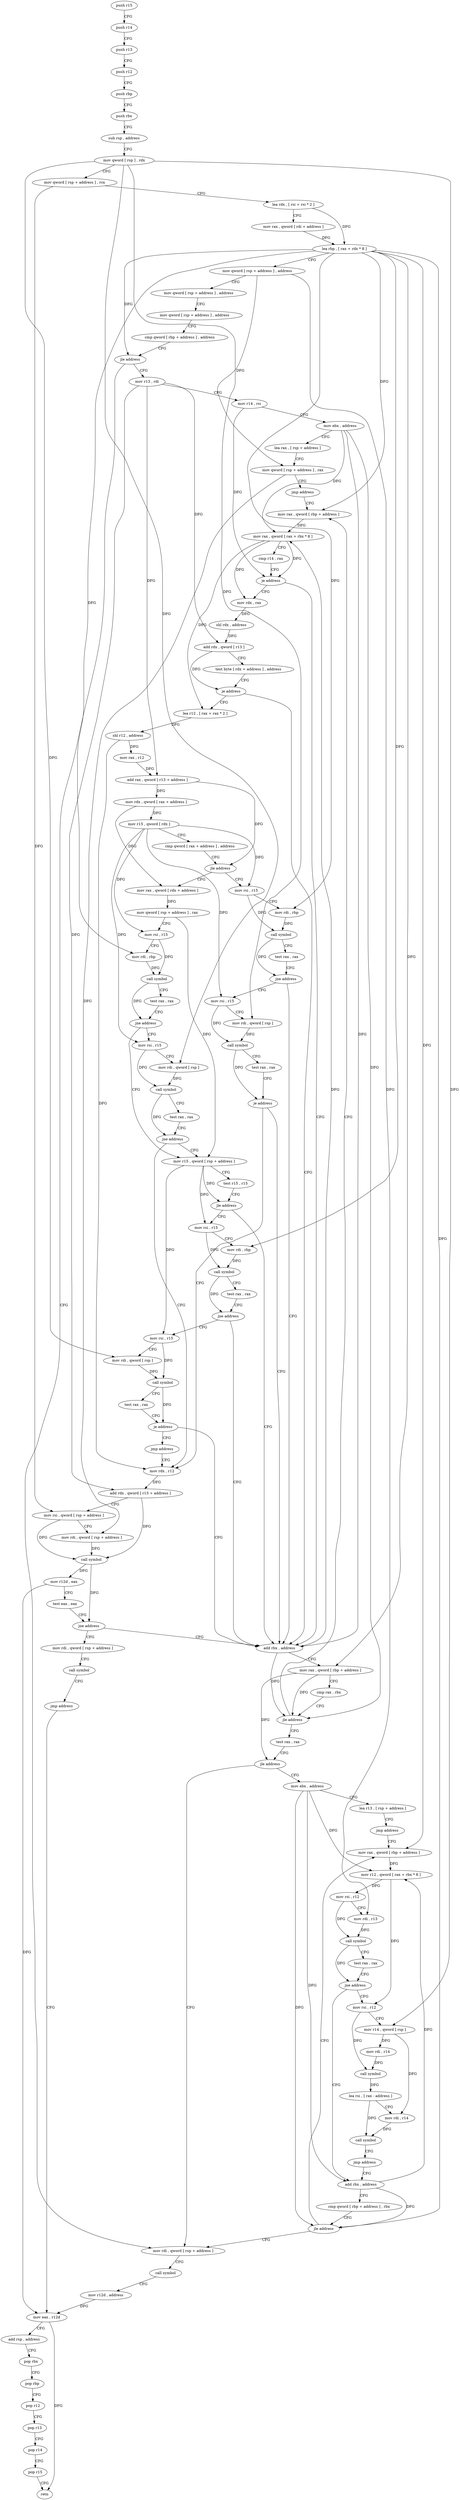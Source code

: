 digraph "func" {
"4241846" [label = "push r15" ]
"4241848" [label = "push r14" ]
"4241850" [label = "push r13" ]
"4241852" [label = "push r12" ]
"4241854" [label = "push rbp" ]
"4241855" [label = "push rbx" ]
"4241856" [label = "sub rsp , address" ]
"4241860" [label = "mov qword [ rsp ] , rdx" ]
"4241864" [label = "mov qword [ rsp + address ] , rcx" ]
"4241869" [label = "lea rdx , [ rsi + rsi * 2 ]" ]
"4241873" [label = "mov rax , qword [ rdi + address ]" ]
"4241877" [label = "lea rbp , [ rax + rdx * 8 ]" ]
"4241881" [label = "mov qword [ rsp + address ] , address" ]
"4241890" [label = "mov qword [ rsp + address ] , address" ]
"4241899" [label = "mov qword [ rsp + address ] , address" ]
"4241908" [label = "cmp qword [ rbp + address ] , address" ]
"4241913" [label = "jle address" ]
"4242033" [label = "mov rdi , qword [ rsp + address ]" ]
"4241915" [label = "mov r13 , rdi" ]
"4242038" [label = "call symbol" ]
"4242043" [label = "mov r12d , address" ]
"4242049" [label = "mov eax , r12d" ]
"4241918" [label = "mov r14 , rsi" ]
"4241921" [label = "mov ebx , address" ]
"4241926" [label = "lea rax , [ rsp + address ]" ]
"4241931" [label = "mov qword [ rsp + address ] , rax" ]
"4241936" [label = "jmp address" ]
"4242150" [label = "mov rax , qword [ rbp + address ]" ]
"4242154" [label = "mov rax , qword [ rax + rbx * 8 ]" ]
"4242158" [label = "cmp r14 , rax" ]
"4242161" [label = "je address" ]
"4242133" [label = "add rbx , address" ]
"4242163" [label = "mov rdx , rax" ]
"4242137" [label = "mov rax , qword [ rbp + address ]" ]
"4242141" [label = "cmp rax , rbx" ]
"4242144" [label = "jle address" ]
"4241953" [label = "test rax , rax" ]
"4242166" [label = "shl rdx , address" ]
"4242170" [label = "add rdx , qword [ r13 ]" ]
"4242174" [label = "test byte [ rdx + address ] , address" ]
"4242178" [label = "je address" ]
"4242180" [label = "lea r12 , [ rax + rax * 2 ]" ]
"4241956" [label = "jle address" ]
"4241958" [label = "mov ebx , address" ]
"4242184" [label = "shl r12 , address" ]
"4242188" [label = "mov rax , r12" ]
"4242191" [label = "add rax , qword [ r13 + address ]" ]
"4242195" [label = "mov rdx , qword [ rax + address ]" ]
"4242199" [label = "mov r15 , qword [ rdx ]" ]
"4242202" [label = "cmp qword [ rax + address ] , address" ]
"4242207" [label = "jle address" ]
"4242067" [label = "mov rsi , r15" ]
"4242213" [label = "mov rax , qword [ rdx + address ]" ]
"4241963" [label = "lea r13 , [ rsp + address ]" ]
"4241968" [label = "jmp address" ]
"4241980" [label = "mov rax , qword [ rbp + address ]" ]
"4242070" [label = "mov rdi , rbp" ]
"4242073" [label = "call symbol" ]
"4242078" [label = "test rax , rax" ]
"4242081" [label = "jne address" ]
"4242083" [label = "mov rsi , r15" ]
"4242217" [label = "mov qword [ rsp + address ] , rax" ]
"4242222" [label = "mov rsi , r15" ]
"4242225" [label = "mov rdi , rbp" ]
"4242228" [label = "call symbol" ]
"4242233" [label = "test rax , rax" ]
"4242236" [label = "jne address" ]
"4242259" [label = "mov r15 , qword [ rsp + address ]" ]
"4242238" [label = "mov rsi , r15" ]
"4241984" [label = "mov r12 , qword [ rax + rbx * 8 ]" ]
"4241988" [label = "mov rsi , r12" ]
"4241991" [label = "mov rdi , r13" ]
"4241994" [label = "call symbol" ]
"4241999" [label = "test rax , rax" ]
"4242002" [label = "jne address" ]
"4241970" [label = "add rbx , address" ]
"4242004" [label = "mov rsi , r12" ]
"4242086" [label = "mov rdi , qword [ rsp ]" ]
"4242090" [label = "call symbol" ]
"4242095" [label = "test rax , rax" ]
"4242098" [label = "je address" ]
"4242100" [label = "mov rdx , r12" ]
"4242264" [label = "test r15 , r15" ]
"4242267" [label = "jle address" ]
"4242273" [label = "mov rsi , r15" ]
"4242241" [label = "mov rdi , qword [ rsp ]" ]
"4242245" [label = "call symbol" ]
"4242250" [label = "test rax , rax" ]
"4242253" [label = "jne address" ]
"4241974" [label = "cmp qword [ rbp + address ] , rbx" ]
"4241978" [label = "jle address" ]
"4242007" [label = "mov r14 , qword [ rsp ]" ]
"4242011" [label = "mov rdi , r14" ]
"4242014" [label = "call symbol" ]
"4242019" [label = "lea rsi , [ rax - address ]" ]
"4242023" [label = "mov rdi , r14" ]
"4242026" [label = "call symbol" ]
"4242031" [label = "jmp address" ]
"4242103" [label = "add rdx , qword [ r13 + address ]" ]
"4242107" [label = "mov rsi , qword [ rsp + address ]" ]
"4242112" [label = "mov rdi , qword [ rsp + address ]" ]
"4242117" [label = "call symbol" ]
"4242122" [label = "mov r12d , eax" ]
"4242125" [label = "test eax , eax" ]
"4242127" [label = "jne address" ]
"4241941" [label = "mov rdi , qword [ rsp + address ]" ]
"4242276" [label = "mov rdi , rbp" ]
"4242279" [label = "call symbol" ]
"4242284" [label = "test rax , rax" ]
"4242287" [label = "jne address" ]
"4242293" [label = "mov rsi , r15" ]
"4241946" [label = "call symbol" ]
"4241951" [label = "jmp address" ]
"4242296" [label = "mov rdi , qword [ rsp ]" ]
"4242300" [label = "call symbol" ]
"4242305" [label = "test rax , rax" ]
"4242308" [label = "je address" ]
"4242314" [label = "jmp address" ]
"4242052" [label = "add rsp , address" ]
"4242056" [label = "pop rbx" ]
"4242057" [label = "pop rbp" ]
"4242058" [label = "pop r12" ]
"4242060" [label = "pop r13" ]
"4242062" [label = "pop r14" ]
"4242064" [label = "pop r15" ]
"4242066" [label = "retn" ]
"4241846" -> "4241848" [ label = "CFG" ]
"4241848" -> "4241850" [ label = "CFG" ]
"4241850" -> "4241852" [ label = "CFG" ]
"4241852" -> "4241854" [ label = "CFG" ]
"4241854" -> "4241855" [ label = "CFG" ]
"4241855" -> "4241856" [ label = "CFG" ]
"4241856" -> "4241860" [ label = "CFG" ]
"4241860" -> "4241864" [ label = "CFG" ]
"4241860" -> "4242086" [ label = "DFG" ]
"4241860" -> "4242241" [ label = "DFG" ]
"4241860" -> "4242007" [ label = "DFG" ]
"4241860" -> "4242296" [ label = "DFG" ]
"4241864" -> "4241869" [ label = "CFG" ]
"4241864" -> "4242107" [ label = "DFG" ]
"4241869" -> "4241873" [ label = "CFG" ]
"4241869" -> "4241877" [ label = "DFG" ]
"4241873" -> "4241877" [ label = "DFG" ]
"4241877" -> "4241881" [ label = "CFG" ]
"4241877" -> "4241913" [ label = "DFG" ]
"4241877" -> "4242150" [ label = "DFG" ]
"4241877" -> "4242137" [ label = "DFG" ]
"4241877" -> "4242070" [ label = "DFG" ]
"4241877" -> "4242225" [ label = "DFG" ]
"4241877" -> "4241980" [ label = "DFG" ]
"4241877" -> "4241978" [ label = "DFG" ]
"4241877" -> "4242276" [ label = "DFG" ]
"4241881" -> "4241890" [ label = "CFG" ]
"4241881" -> "4241931" [ label = "DFG" ]
"4241881" -> "4241991" [ label = "DFG" ]
"4241890" -> "4241899" [ label = "CFG" ]
"4241899" -> "4241908" [ label = "CFG" ]
"4241908" -> "4241913" [ label = "CFG" ]
"4241913" -> "4242033" [ label = "CFG" ]
"4241913" -> "4241915" [ label = "CFG" ]
"4242033" -> "4242038" [ label = "CFG" ]
"4241915" -> "4241918" [ label = "CFG" ]
"4241915" -> "4242170" [ label = "DFG" ]
"4241915" -> "4242191" [ label = "DFG" ]
"4241915" -> "4242103" [ label = "DFG" ]
"4242038" -> "4242043" [ label = "CFG" ]
"4242043" -> "4242049" [ label = "DFG" ]
"4242049" -> "4242052" [ label = "CFG" ]
"4242049" -> "4242066" [ label = "DFG" ]
"4241918" -> "4241921" [ label = "CFG" ]
"4241918" -> "4242161" [ label = "DFG" ]
"4241921" -> "4241926" [ label = "CFG" ]
"4241921" -> "4242154" [ label = "DFG" ]
"4241921" -> "4242133" [ label = "DFG" ]
"4241921" -> "4242144" [ label = "DFG" ]
"4241926" -> "4241931" [ label = "CFG" ]
"4241931" -> "4241936" [ label = "CFG" ]
"4241931" -> "4242112" [ label = "DFG" ]
"4241936" -> "4242150" [ label = "CFG" ]
"4242150" -> "4242154" [ label = "DFG" ]
"4242154" -> "4242158" [ label = "CFG" ]
"4242154" -> "4242161" [ label = "DFG" ]
"4242154" -> "4242163" [ label = "DFG" ]
"4242154" -> "4242180" [ label = "DFG" ]
"4242158" -> "4242161" [ label = "CFG" ]
"4242161" -> "4242133" [ label = "CFG" ]
"4242161" -> "4242163" [ label = "CFG" ]
"4242133" -> "4242137" [ label = "CFG" ]
"4242133" -> "4242154" [ label = "DFG" ]
"4242133" -> "4242144" [ label = "DFG" ]
"4242163" -> "4242166" [ label = "DFG" ]
"4242137" -> "4242141" [ label = "CFG" ]
"4242137" -> "4242144" [ label = "DFG" ]
"4242137" -> "4241956" [ label = "DFG" ]
"4242141" -> "4242144" [ label = "CFG" ]
"4242144" -> "4241953" [ label = "CFG" ]
"4242144" -> "4242150" [ label = "CFG" ]
"4241953" -> "4241956" [ label = "CFG" ]
"4242166" -> "4242170" [ label = "DFG" ]
"4242170" -> "4242174" [ label = "CFG" ]
"4242170" -> "4242178" [ label = "DFG" ]
"4242174" -> "4242178" [ label = "CFG" ]
"4242178" -> "4242133" [ label = "CFG" ]
"4242178" -> "4242180" [ label = "CFG" ]
"4242180" -> "4242184" [ label = "DFG" ]
"4241956" -> "4242033" [ label = "CFG" ]
"4241956" -> "4241958" [ label = "CFG" ]
"4241958" -> "4241963" [ label = "CFG" ]
"4241958" -> "4241984" [ label = "DFG" ]
"4241958" -> "4241970" [ label = "DFG" ]
"4241958" -> "4241978" [ label = "DFG" ]
"4242184" -> "4242188" [ label = "DFG" ]
"4242184" -> "4242100" [ label = "DFG" ]
"4242188" -> "4242191" [ label = "DFG" ]
"4242191" -> "4242195" [ label = "DFG" ]
"4242191" -> "4242207" [ label = "DFG" ]
"4242195" -> "4242199" [ label = "DFG" ]
"4242195" -> "4242213" [ label = "DFG" ]
"4242199" -> "4242202" [ label = "CFG" ]
"4242199" -> "4242067" [ label = "DFG" ]
"4242199" -> "4242222" [ label = "DFG" ]
"4242199" -> "4242083" [ label = "DFG" ]
"4242199" -> "4242238" [ label = "DFG" ]
"4242202" -> "4242207" [ label = "CFG" ]
"4242207" -> "4242067" [ label = "CFG" ]
"4242207" -> "4242213" [ label = "CFG" ]
"4242067" -> "4242070" [ label = "CFG" ]
"4242067" -> "4242073" [ label = "DFG" ]
"4242213" -> "4242217" [ label = "DFG" ]
"4241963" -> "4241968" [ label = "CFG" ]
"4241968" -> "4241980" [ label = "CFG" ]
"4241980" -> "4241984" [ label = "DFG" ]
"4242070" -> "4242073" [ label = "DFG" ]
"4242073" -> "4242078" [ label = "CFG" ]
"4242073" -> "4242081" [ label = "DFG" ]
"4242078" -> "4242081" [ label = "CFG" ]
"4242081" -> "4242133" [ label = "CFG" ]
"4242081" -> "4242083" [ label = "CFG" ]
"4242083" -> "4242086" [ label = "CFG" ]
"4242083" -> "4242090" [ label = "DFG" ]
"4242217" -> "4242222" [ label = "CFG" ]
"4242217" -> "4242259" [ label = "DFG" ]
"4242222" -> "4242225" [ label = "CFG" ]
"4242222" -> "4242228" [ label = "DFG" ]
"4242225" -> "4242228" [ label = "DFG" ]
"4242228" -> "4242233" [ label = "CFG" ]
"4242228" -> "4242236" [ label = "DFG" ]
"4242233" -> "4242236" [ label = "CFG" ]
"4242236" -> "4242259" [ label = "CFG" ]
"4242236" -> "4242238" [ label = "CFG" ]
"4242259" -> "4242264" [ label = "CFG" ]
"4242259" -> "4242267" [ label = "DFG" ]
"4242259" -> "4242273" [ label = "DFG" ]
"4242259" -> "4242293" [ label = "DFG" ]
"4242238" -> "4242241" [ label = "CFG" ]
"4242238" -> "4242245" [ label = "DFG" ]
"4241984" -> "4241988" [ label = "DFG" ]
"4241984" -> "4242004" [ label = "DFG" ]
"4241988" -> "4241991" [ label = "CFG" ]
"4241988" -> "4241994" [ label = "DFG" ]
"4241991" -> "4241994" [ label = "DFG" ]
"4241994" -> "4241999" [ label = "CFG" ]
"4241994" -> "4242002" [ label = "DFG" ]
"4241999" -> "4242002" [ label = "CFG" ]
"4242002" -> "4241970" [ label = "CFG" ]
"4242002" -> "4242004" [ label = "CFG" ]
"4241970" -> "4241974" [ label = "CFG" ]
"4241970" -> "4241984" [ label = "DFG" ]
"4241970" -> "4241978" [ label = "DFG" ]
"4242004" -> "4242007" [ label = "CFG" ]
"4242004" -> "4242014" [ label = "DFG" ]
"4242086" -> "4242090" [ label = "DFG" ]
"4242090" -> "4242095" [ label = "CFG" ]
"4242090" -> "4242098" [ label = "DFG" ]
"4242095" -> "4242098" [ label = "CFG" ]
"4242098" -> "4242133" [ label = "CFG" ]
"4242098" -> "4242100" [ label = "CFG" ]
"4242100" -> "4242103" [ label = "DFG" ]
"4242264" -> "4242267" [ label = "CFG" ]
"4242267" -> "4242133" [ label = "CFG" ]
"4242267" -> "4242273" [ label = "CFG" ]
"4242273" -> "4242276" [ label = "CFG" ]
"4242273" -> "4242279" [ label = "DFG" ]
"4242241" -> "4242245" [ label = "DFG" ]
"4242245" -> "4242250" [ label = "CFG" ]
"4242245" -> "4242253" [ label = "DFG" ]
"4242250" -> "4242253" [ label = "CFG" ]
"4242253" -> "4242100" [ label = "CFG" ]
"4242253" -> "4242259" [ label = "CFG" ]
"4241974" -> "4241978" [ label = "CFG" ]
"4241978" -> "4242033" [ label = "CFG" ]
"4241978" -> "4241980" [ label = "CFG" ]
"4242007" -> "4242011" [ label = "DFG" ]
"4242007" -> "4242023" [ label = "DFG" ]
"4242011" -> "4242014" [ label = "DFG" ]
"4242014" -> "4242019" [ label = "DFG" ]
"4242019" -> "4242023" [ label = "CFG" ]
"4242019" -> "4242026" [ label = "DFG" ]
"4242023" -> "4242026" [ label = "DFG" ]
"4242026" -> "4242031" [ label = "CFG" ]
"4242031" -> "4241970" [ label = "CFG" ]
"4242103" -> "4242107" [ label = "CFG" ]
"4242103" -> "4242117" [ label = "DFG" ]
"4242107" -> "4242112" [ label = "CFG" ]
"4242107" -> "4242117" [ label = "DFG" ]
"4242112" -> "4242117" [ label = "DFG" ]
"4242117" -> "4242122" [ label = "DFG" ]
"4242117" -> "4242127" [ label = "DFG" ]
"4242122" -> "4242125" [ label = "CFG" ]
"4242122" -> "4242049" [ label = "DFG" ]
"4242125" -> "4242127" [ label = "CFG" ]
"4242127" -> "4241941" [ label = "CFG" ]
"4242127" -> "4242133" [ label = "CFG" ]
"4241941" -> "4241946" [ label = "CFG" ]
"4242276" -> "4242279" [ label = "DFG" ]
"4242279" -> "4242284" [ label = "CFG" ]
"4242279" -> "4242287" [ label = "DFG" ]
"4242284" -> "4242287" [ label = "CFG" ]
"4242287" -> "4242133" [ label = "CFG" ]
"4242287" -> "4242293" [ label = "CFG" ]
"4242293" -> "4242296" [ label = "CFG" ]
"4242293" -> "4242300" [ label = "DFG" ]
"4241946" -> "4241951" [ label = "CFG" ]
"4241951" -> "4242049" [ label = "CFG" ]
"4242296" -> "4242300" [ label = "DFG" ]
"4242300" -> "4242305" [ label = "CFG" ]
"4242300" -> "4242308" [ label = "DFG" ]
"4242305" -> "4242308" [ label = "CFG" ]
"4242308" -> "4242133" [ label = "CFG" ]
"4242308" -> "4242314" [ label = "CFG" ]
"4242314" -> "4242100" [ label = "CFG" ]
"4242052" -> "4242056" [ label = "CFG" ]
"4242056" -> "4242057" [ label = "CFG" ]
"4242057" -> "4242058" [ label = "CFG" ]
"4242058" -> "4242060" [ label = "CFG" ]
"4242060" -> "4242062" [ label = "CFG" ]
"4242062" -> "4242064" [ label = "CFG" ]
"4242064" -> "4242066" [ label = "CFG" ]
}
